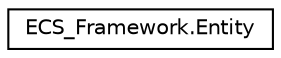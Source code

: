 digraph "Graphical Class Hierarchy"
{
 // LATEX_PDF_SIZE
  edge [fontname="Helvetica",fontsize="10",labelfontname="Helvetica",labelfontsize="10"];
  node [fontname="Helvetica",fontsize="10",shape=record];
  rankdir="LR";
  Node0 [label="ECS_Framework.Entity",height=0.2,width=0.4,color="black", fillcolor="white", style="filled",URL="$classECS__Framework_1_1Entity.html",tooltip="Represents an entity in the game world. An entity is a collection of components that define its behav..."];
}
